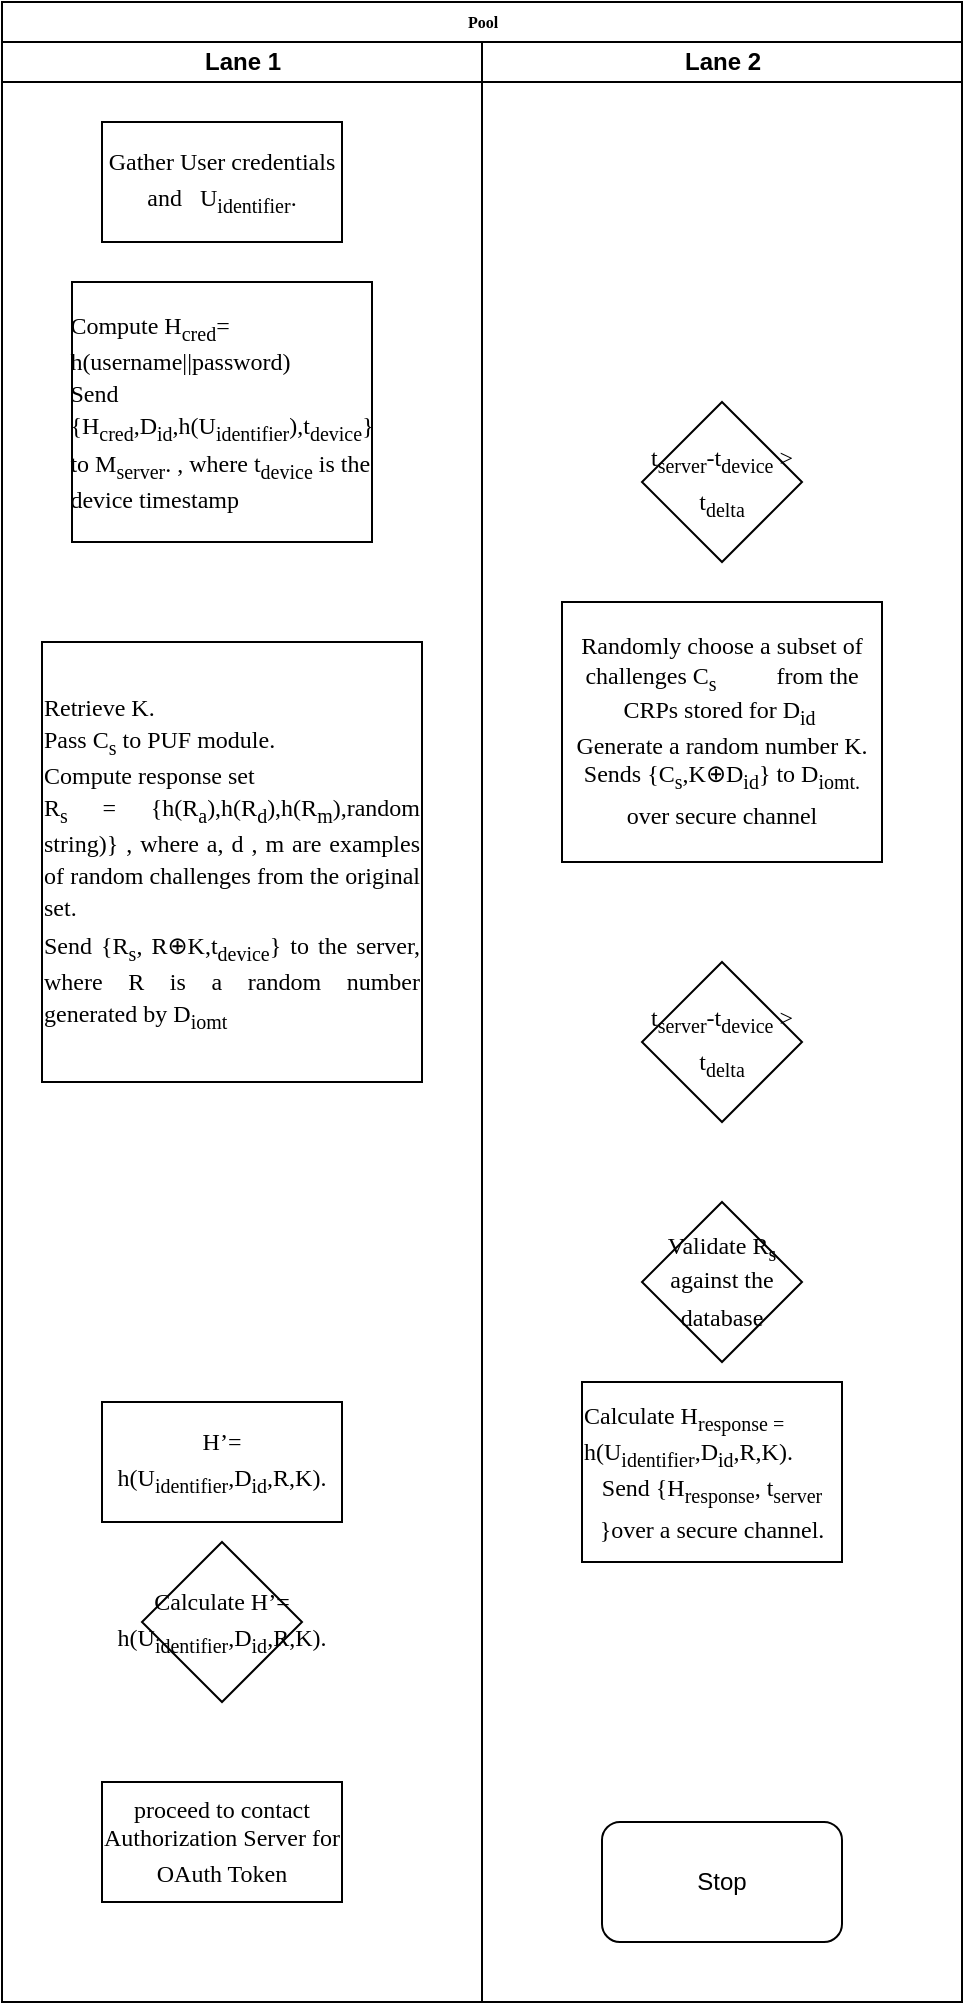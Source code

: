 <mxfile version="14.3.0" type="github">
  <diagram name="Page-1" id="74e2e168-ea6b-b213-b513-2b3c1d86103e">
    <mxGraphModel dx="1186" dy="747" grid="1" gridSize="10" guides="1" tooltips="1" connect="1" arrows="1" fold="1" page="1" pageScale="1" pageWidth="1100" pageHeight="850" background="#ffffff" math="0" shadow="0">
      <root>
        <mxCell id="0" />
        <mxCell id="1" parent="0" />
        <mxCell id="77e6c97f196da883-1" value="Pool" style="swimlane;html=1;childLayout=stackLayout;startSize=20;rounded=0;shadow=0;labelBackgroundColor=none;strokeWidth=1;fontFamily=Verdana;fontSize=8;align=center;" parent="1" vertex="1">
          <mxGeometry x="400" y="40" width="480" height="1000" as="geometry" />
        </mxCell>
        <mxCell id="77e6c97f196da883-26" style="edgeStyle=orthogonalEdgeStyle;rounded=1;html=1;labelBackgroundColor=none;startArrow=none;startFill=0;startSize=5;endArrow=classicThin;endFill=1;endSize=5;jettySize=auto;orthogonalLoop=1;strokeWidth=1;fontFamily=Verdana;fontSize=8" parent="77e6c97f196da883-1" target="77e6c97f196da883-11" edge="1">
          <mxGeometry relative="1" as="geometry">
            <mxPoint x="120" y="115" as="sourcePoint" />
          </mxGeometry>
        </mxCell>
        <mxCell id="77e6c97f196da883-27" style="edgeStyle=orthogonalEdgeStyle;rounded=1;html=1;labelBackgroundColor=none;startArrow=none;startFill=0;startSize=5;endArrow=classicThin;endFill=1;endSize=5;jettySize=auto;orthogonalLoop=1;strokeWidth=1;fontFamily=Verdana;fontSize=8" parent="77e6c97f196da883-1" source="77e6c97f196da883-11" edge="1">
          <mxGeometry relative="1" as="geometry">
            <Array as="points">
              <mxPoint x="240" y="155" />
              <mxPoint x="70" y="155" />
            </Array>
            <mxPoint x="70" y="175" as="targetPoint" />
          </mxGeometry>
        </mxCell>
        <mxCell id="77e6c97f196da883-33" style="edgeStyle=orthogonalEdgeStyle;rounded=1;html=1;labelBackgroundColor=none;startArrow=none;startFill=0;startSize=5;endArrow=classicThin;endFill=1;endSize=5;jettySize=auto;orthogonalLoop=1;strokeWidth=1;fontFamily=Verdana;fontSize=8" parent="77e6c97f196da883-1" target="77e6c97f196da883-15" edge="1">
          <mxGeometry relative="1" as="geometry">
            <mxPoint x="335" y="20" as="sourcePoint" />
          </mxGeometry>
        </mxCell>
        <mxCell id="77e6c97f196da883-39" style="edgeStyle=orthogonalEdgeStyle;rounded=1;html=1;labelBackgroundColor=none;startArrow=none;startFill=0;startSize=5;endArrow=classicThin;endFill=1;endSize=5;jettySize=auto;orthogonalLoop=1;strokeWidth=1;fontFamily=Verdana;fontSize=8" parent="77e6c97f196da883-1" target="77e6c97f196da883-23" edge="1">
          <mxGeometry relative="1" as="geometry">
            <mxPoint x="365" y="20" as="sourcePoint" />
          </mxGeometry>
        </mxCell>
        <mxCell id="77e6c97f196da883-40" style="edgeStyle=orthogonalEdgeStyle;rounded=1;html=1;labelBackgroundColor=none;startArrow=none;startFill=0;startSize=5;endArrow=classicThin;endFill=1;endSize=5;jettySize=auto;orthogonalLoop=1;strokeWidth=1;fontFamily=Verdana;fontSize=8" parent="77e6c97f196da883-1" target="77e6c97f196da883-24" edge="1">
          <mxGeometry relative="1" as="geometry">
            <mxPoint x="395" y="20" as="sourcePoint" />
          </mxGeometry>
        </mxCell>
        <mxCell id="107ba76e4e335f99-1" style="edgeStyle=orthogonalEdgeStyle;rounded=1;html=1;labelBackgroundColor=none;startArrow=none;startFill=0;startSize=5;endArrow=classicThin;endFill=1;endSize=5;jettySize=auto;orthogonalLoop=1;strokeWidth=1;fontFamily=Verdana;fontSize=8" parent="77e6c97f196da883-1" target="77e6c97f196da883-18" edge="1">
          <mxGeometry relative="1" as="geometry">
            <mxPoint x="365" y="20" as="sourcePoint" />
          </mxGeometry>
        </mxCell>
        <mxCell id="107ba76e4e335f99-2" style="edgeStyle=orthogonalEdgeStyle;rounded=1;html=1;labelBackgroundColor=none;startArrow=none;startFill=0;startSize=5;endArrow=classicThin;endFill=1;endSize=5;jettySize=auto;orthogonalLoop=1;strokeWidth=1;fontFamily=Verdana;fontSize=8" parent="77e6c97f196da883-1" source="77e6c97f196da883-22" edge="1">
          <mxGeometry relative="1" as="geometry">
            <Array as="points">
              <mxPoint x="660" y="610" />
              <mxPoint x="660" y="550" />
              <mxPoint x="400" y="550" />
            </Array>
            <mxPoint x="350" y="385" as="targetPoint" />
          </mxGeometry>
        </mxCell>
        <mxCell id="107ba76e4e335f99-3" style="edgeStyle=orthogonalEdgeStyle;rounded=1;html=1;labelBackgroundColor=none;startArrow=none;startFill=0;startSize=5;endArrow=classicThin;endFill=1;endSize=5;jettySize=auto;orthogonalLoop=1;strokeColor=#000000;strokeWidth=1;fontFamily=Verdana;fontSize=8;fontColor=#000000;" parent="77e6c97f196da883-1" source="77e6c97f196da883-22" edge="1">
          <mxGeometry relative="1" as="geometry">
            <mxPoint x="365" y="750" as="targetPoint" />
          </mxGeometry>
        </mxCell>
        <mxCell id="107ba76e4e335f99-6" style="edgeStyle=orthogonalEdgeStyle;rounded=1;html=1;labelBackgroundColor=none;startArrow=none;startFill=0;startSize=5;endArrow=classicThin;endFill=1;endSize=5;jettySize=auto;orthogonalLoop=1;strokeWidth=1;fontFamily=Verdana;fontSize=8" parent="77e6c97f196da883-1" target="77e6c97f196da883-19" edge="1">
          <mxGeometry relative="1" as="geometry">
            <mxPoint x="335" y="20" as="sourcePoint" />
          </mxGeometry>
        </mxCell>
        <mxCell id="77e6c97f196da883-2" value="Lane 1" style="swimlane;html=1;startSize=20;" parent="77e6c97f196da883-1" vertex="1">
          <mxGeometry y="20" width="240" height="980" as="geometry" />
        </mxCell>
        <mxCell id="88_dYQukVziaNtQ58kp0-1" value="&lt;span style=&quot;font-size: 9pt ; font-family: &amp;#34;times&amp;#34;&quot;&gt;Gather User credentials and&amp;nbsp;&amp;nbsp; U&lt;sub&gt;identifier&lt;/sub&gt;.&lt;/span&gt;&lt;span style=&quot;font-size: medium&quot;&gt;&lt;/span&gt;" style="rounded=0;whiteSpace=wrap;html=1;" vertex="1" parent="77e6c97f196da883-2">
          <mxGeometry x="50" y="40" width="120" height="60" as="geometry" />
        </mxCell>
        <mxCell id="88_dYQukVziaNtQ58kp0-2" value="&lt;p class=&quot;MsoNormal&quot; align=&quot;left&quot; style=&quot;margin: 6pt 0cm ; text-align: left ; text-indent: 0cm ; font-size: 10pt ; font-family: &amp;#34;times&amp;#34;&quot;&gt;&lt;span style=&quot;font-size: 9pt&quot;&gt;Compute H&lt;sub&gt;cred&lt;/sub&gt;=&amp;nbsp; h(username||password)&lt;br&gt;Send {H&lt;sub&gt;cred&lt;/sub&gt;,D&lt;sub&gt;id&lt;/sub&gt;,h(U&lt;sub&gt;identifier&lt;/sub&gt;),t&lt;sub&gt;device&lt;/sub&gt;} to M&lt;sub&gt;server&lt;/sub&gt;. , where t&lt;sub&gt;device&lt;/sub&gt; is the device timestamp&lt;/span&gt;&lt;/p&gt;" style="rounded=0;whiteSpace=wrap;html=1;" vertex="1" parent="77e6c97f196da883-2">
          <mxGeometry x="35" y="120" width="150" height="130" as="geometry" />
        </mxCell>
        <mxCell id="88_dYQukVziaNtQ58kp0-5" value="&lt;p class=&quot;MsoNormal&quot; style=&quot;margin: 0cm ; text-align: justify ; text-indent: 0cm ; font-size: 10pt ; font-family: &amp;#34;times&amp;#34;&quot;&gt;&lt;span style=&quot;font-size: 9pt&quot;&gt;Retrieve K.&lt;br&gt;Pass C&lt;sub&gt;s&lt;/sub&gt; to PUF module.&lt;/span&gt;&lt;/p&gt;&lt;p class=&quot;MsoNormal&quot; style=&quot;margin: 0cm ; text-align: justify ; text-indent: 0cm ; font-size: 10pt ; font-family: &amp;#34;times&amp;#34;&quot;&gt;&lt;span style=&quot;font-size: 9pt&quot;&gt;Compute response set&lt;/span&gt;&lt;/p&gt;&lt;p class=&quot;MsoNormal&quot; style=&quot;margin: 0cm ; text-align: justify ; text-indent: 0cm ; font-size: 10pt ; font-family: &amp;#34;times&amp;#34;&quot;&gt;&lt;span style=&quot;font-size: 9pt&quot;&gt;R&lt;sub&gt;s&lt;/sub&gt; = {h(R&lt;sub&gt;a&lt;/sub&gt;),h(R&lt;sub&gt;d&lt;/sub&gt;),h(R&lt;sub&gt;m&lt;/sub&gt;),random string)} , where a, d , m are examples of random challenges from the original set.&lt;sub&gt;&amp;nbsp;&amp;nbsp;&amp;nbsp;&amp;nbsp;&amp;nbsp;&amp;nbsp;&lt;/sub&gt;&lt;br&gt;Send {R&lt;sub&gt;s&lt;/sub&gt;, R&lt;/span&gt;&lt;span style=&quot;font-size: 9pt ; font-family: &amp;#34;cambria math&amp;#34; , serif&quot;&gt;⊕&lt;/span&gt;&lt;span style=&quot;font-size: 9pt&quot;&gt;K,t&lt;sub&gt;device&lt;/sub&gt;} to the server, where R is a random number generated by D&lt;sub&gt;iomt&lt;/sub&gt;&lt;/span&gt;&lt;/p&gt;" style="rounded=0;whiteSpace=wrap;html=1;" vertex="1" parent="77e6c97f196da883-2">
          <mxGeometry x="20" y="300" width="190" height="220" as="geometry" />
        </mxCell>
        <mxCell id="88_dYQukVziaNtQ58kp0-9" value="&lt;span style=&quot;font-size: 9pt ; font-family: &amp;#34;times&amp;#34;&quot;&gt;Calculate H’= h(U&lt;sub&gt;identifier&lt;/sub&gt;,D&lt;sub&gt;id&lt;/sub&gt;,R,K).&lt;/span&gt;&lt;span style=&quot;font-size: medium&quot;&gt;&lt;/span&gt;" style="rhombus;whiteSpace=wrap;html=1;" vertex="1" parent="77e6c97f196da883-2">
          <mxGeometry x="70" y="750" width="80" height="80" as="geometry" />
        </mxCell>
        <mxCell id="88_dYQukVziaNtQ58kp0-12" value="&lt;span style=&quot;font-size: 9pt ; font-family: &amp;#34;times&amp;#34;&quot;&gt;proceed to contact Authorization Server for OAuth Token&lt;/span&gt;&lt;span style=&quot;font-size: medium&quot;&gt;&lt;/span&gt;" style="rounded=0;whiteSpace=wrap;html=1;" vertex="1" parent="77e6c97f196da883-2">
          <mxGeometry x="50" y="870" width="120" height="60" as="geometry" />
        </mxCell>
        <mxCell id="88_dYQukVziaNtQ58kp0-18" value="&lt;span style=&quot;font-size: 9pt ; font-family: &amp;#34;times&amp;#34;&quot;&gt;H’= h(U&lt;sub&gt;identifier&lt;/sub&gt;,D&lt;sub&gt;id&lt;/sub&gt;,R,K).&lt;/span&gt;&lt;span style=&quot;font-size: medium&quot;&gt;&lt;/span&gt;" style="rounded=0;whiteSpace=wrap;html=1;" vertex="1" parent="77e6c97f196da883-2">
          <mxGeometry x="50" y="680" width="120" height="60" as="geometry" />
        </mxCell>
        <mxCell id="77e6c97f196da883-3" value="Lane 2" style="swimlane;html=1;startSize=20;" parent="77e6c97f196da883-1" vertex="1">
          <mxGeometry x="240" y="20" width="240" height="980" as="geometry" />
        </mxCell>
        <mxCell id="88_dYQukVziaNtQ58kp0-3" value="&lt;span style=&quot;font-size: 9pt ; font-family: &amp;#34;times&amp;#34;&quot;&gt;t&lt;sub&gt;server&lt;/sub&gt;-t&lt;sub&gt;device&lt;/sub&gt; &amp;gt; t&lt;sub&gt;delta&lt;/sub&gt;&lt;/span&gt;&lt;span style=&quot;font-size: medium&quot;&gt;&lt;/span&gt;" style="rhombus;whiteSpace=wrap;html=1;" vertex="1" parent="77e6c97f196da883-3">
          <mxGeometry x="80" y="180" width="80" height="80" as="geometry" />
        </mxCell>
        <mxCell id="88_dYQukVziaNtQ58kp0-4" value="&lt;span style=&quot;font-size: 9pt ; font-family: &amp;#34;times&amp;#34;&quot;&gt;Randomly choose a subset of challenges C&lt;sub&gt;s&lt;/sub&gt; &amp;nbsp;&amp;nbsp;&amp;nbsp;&amp;nbsp;&amp;nbsp;&amp;nbsp;&amp;nbsp;&amp;nbsp;&amp;nbsp;from the CRPs stored for D&lt;sub&gt;id&amp;nbsp;&lt;/sub&gt;&lt;br&gt;Generate a random number K.&lt;br&gt;Sends {C&lt;sub&gt;s&lt;/sub&gt;,K&lt;/span&gt;&lt;span style=&quot;font-size: 9pt ; font-family: &amp;#34;cambria math&amp;#34; , serif&quot;&gt;⊕&lt;/span&gt;&lt;span style=&quot;font-size: 9pt ; font-family: &amp;#34;times&amp;#34;&quot;&gt;D&lt;sub&gt;id&lt;/sub&gt;} to D&lt;sub&gt;iomt.&lt;/sub&gt; over secure channel&lt;/span&gt;&lt;span style=&quot;font-size: medium&quot;&gt;&lt;/span&gt;" style="rounded=0;whiteSpace=wrap;html=1;" vertex="1" parent="77e6c97f196da883-3">
          <mxGeometry x="40" y="280" width="160" height="130" as="geometry" />
        </mxCell>
        <mxCell id="88_dYQukVziaNtQ58kp0-6" value="&lt;span style=&quot;font-size: 9pt ; font-family: &amp;#34;times&amp;#34;&quot;&gt;t&lt;sub&gt;server&lt;/sub&gt;-t&lt;sub&gt;device&lt;/sub&gt; &amp;gt; t&lt;sub&gt;delta&lt;/sub&gt;&lt;/span&gt;&lt;span style=&quot;font-size: medium&quot;&gt;&lt;/span&gt;" style="rhombus;whiteSpace=wrap;html=1;" vertex="1" parent="77e6c97f196da883-3">
          <mxGeometry x="80" y="460" width="80" height="80" as="geometry" />
        </mxCell>
        <mxCell id="88_dYQukVziaNtQ58kp0-7" value="&lt;span style=&quot;font-size: 9pt ; font-family: &amp;#34;times&amp;#34;&quot;&gt;Validate R&lt;sub&gt;s&lt;/sub&gt; against the database&lt;/span&gt;&lt;span style=&quot;font-size: medium&quot;&gt;&lt;/span&gt;" style="rhombus;whiteSpace=wrap;html=1;" vertex="1" parent="77e6c97f196da883-3">
          <mxGeometry x="80" y="580" width="80" height="80" as="geometry" />
        </mxCell>
        <mxCell id="88_dYQukVziaNtQ58kp0-8" value="&lt;p class=&quot;MsoNormal&quot; align=&quot;left&quot; style=&quot;margin: 0cm ; text-align: left ; text-indent: 0cm ; font-size: 10pt ; font-family: &amp;#34;times&amp;#34;&quot;&gt;&lt;span style=&quot;font-size: 9pt&quot;&gt;Calculate H&lt;sub&gt;response = &lt;/sub&gt;h(U&lt;sub&gt;identifier&lt;/sub&gt;,D&lt;sub&gt;id&lt;/sub&gt;,R,K).&lt;/span&gt;&lt;/p&gt;&lt;span style=&quot;font-size: 9pt ; font-family: &amp;#34;times&amp;#34;&quot;&gt;Send {H&lt;sub&gt;response&lt;/sub&gt;, t&lt;sub&gt;server&lt;/sub&gt; }over a secure channel.&lt;/span&gt;&lt;span style=&quot;font-size: medium&quot;&gt;&lt;/span&gt;" style="rounded=0;whiteSpace=wrap;html=1;" vertex="1" parent="77e6c97f196da883-3">
          <mxGeometry x="50" y="670" width="130" height="90" as="geometry" />
        </mxCell>
        <mxCell id="88_dYQukVziaNtQ58kp0-13" value="Stop" style="rounded=1;whiteSpace=wrap;html=1;" vertex="1" parent="77e6c97f196da883-3">
          <mxGeometry x="60" y="890" width="120" height="60" as="geometry" />
        </mxCell>
      </root>
    </mxGraphModel>
  </diagram>
</mxfile>
